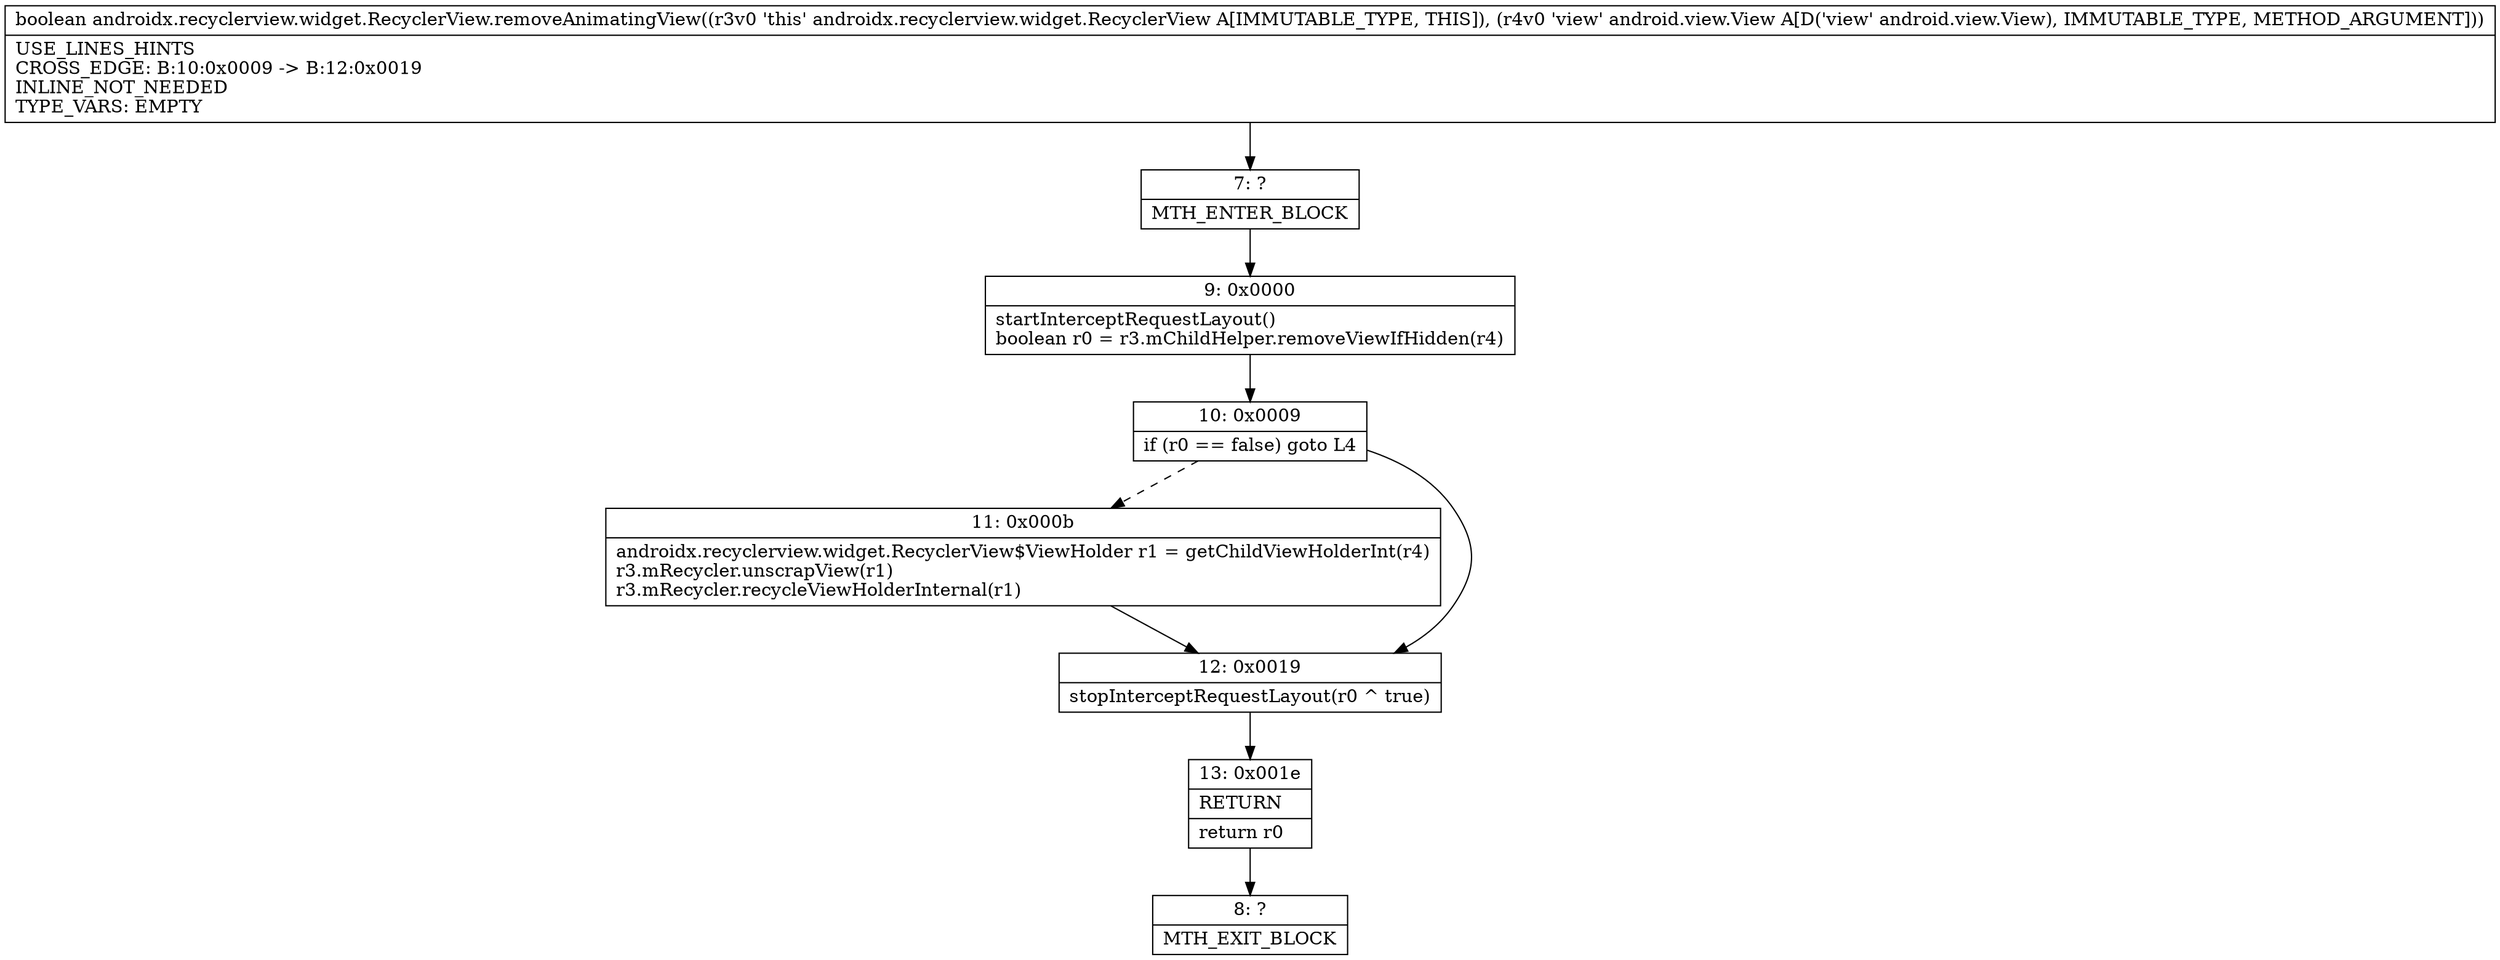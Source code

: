 digraph "CFG forandroidx.recyclerview.widget.RecyclerView.removeAnimatingView(Landroid\/view\/View;)Z" {
Node_7 [shape=record,label="{7\:\ ?|MTH_ENTER_BLOCK\l}"];
Node_9 [shape=record,label="{9\:\ 0x0000|startInterceptRequestLayout()\lboolean r0 = r3.mChildHelper.removeViewIfHidden(r4)\l}"];
Node_10 [shape=record,label="{10\:\ 0x0009|if (r0 == false) goto L4\l}"];
Node_11 [shape=record,label="{11\:\ 0x000b|androidx.recyclerview.widget.RecyclerView$ViewHolder r1 = getChildViewHolderInt(r4)\lr3.mRecycler.unscrapView(r1)\lr3.mRecycler.recycleViewHolderInternal(r1)\l}"];
Node_12 [shape=record,label="{12\:\ 0x0019|stopInterceptRequestLayout(r0 ^ true)\l}"];
Node_13 [shape=record,label="{13\:\ 0x001e|RETURN\l|return r0\l}"];
Node_8 [shape=record,label="{8\:\ ?|MTH_EXIT_BLOCK\l}"];
MethodNode[shape=record,label="{boolean androidx.recyclerview.widget.RecyclerView.removeAnimatingView((r3v0 'this' androidx.recyclerview.widget.RecyclerView A[IMMUTABLE_TYPE, THIS]), (r4v0 'view' android.view.View A[D('view' android.view.View), IMMUTABLE_TYPE, METHOD_ARGUMENT]))  | USE_LINES_HINTS\lCROSS_EDGE: B:10:0x0009 \-\> B:12:0x0019\lINLINE_NOT_NEEDED\lTYPE_VARS: EMPTY\l}"];
MethodNode -> Node_7;Node_7 -> Node_9;
Node_9 -> Node_10;
Node_10 -> Node_11[style=dashed];
Node_10 -> Node_12;
Node_11 -> Node_12;
Node_12 -> Node_13;
Node_13 -> Node_8;
}

